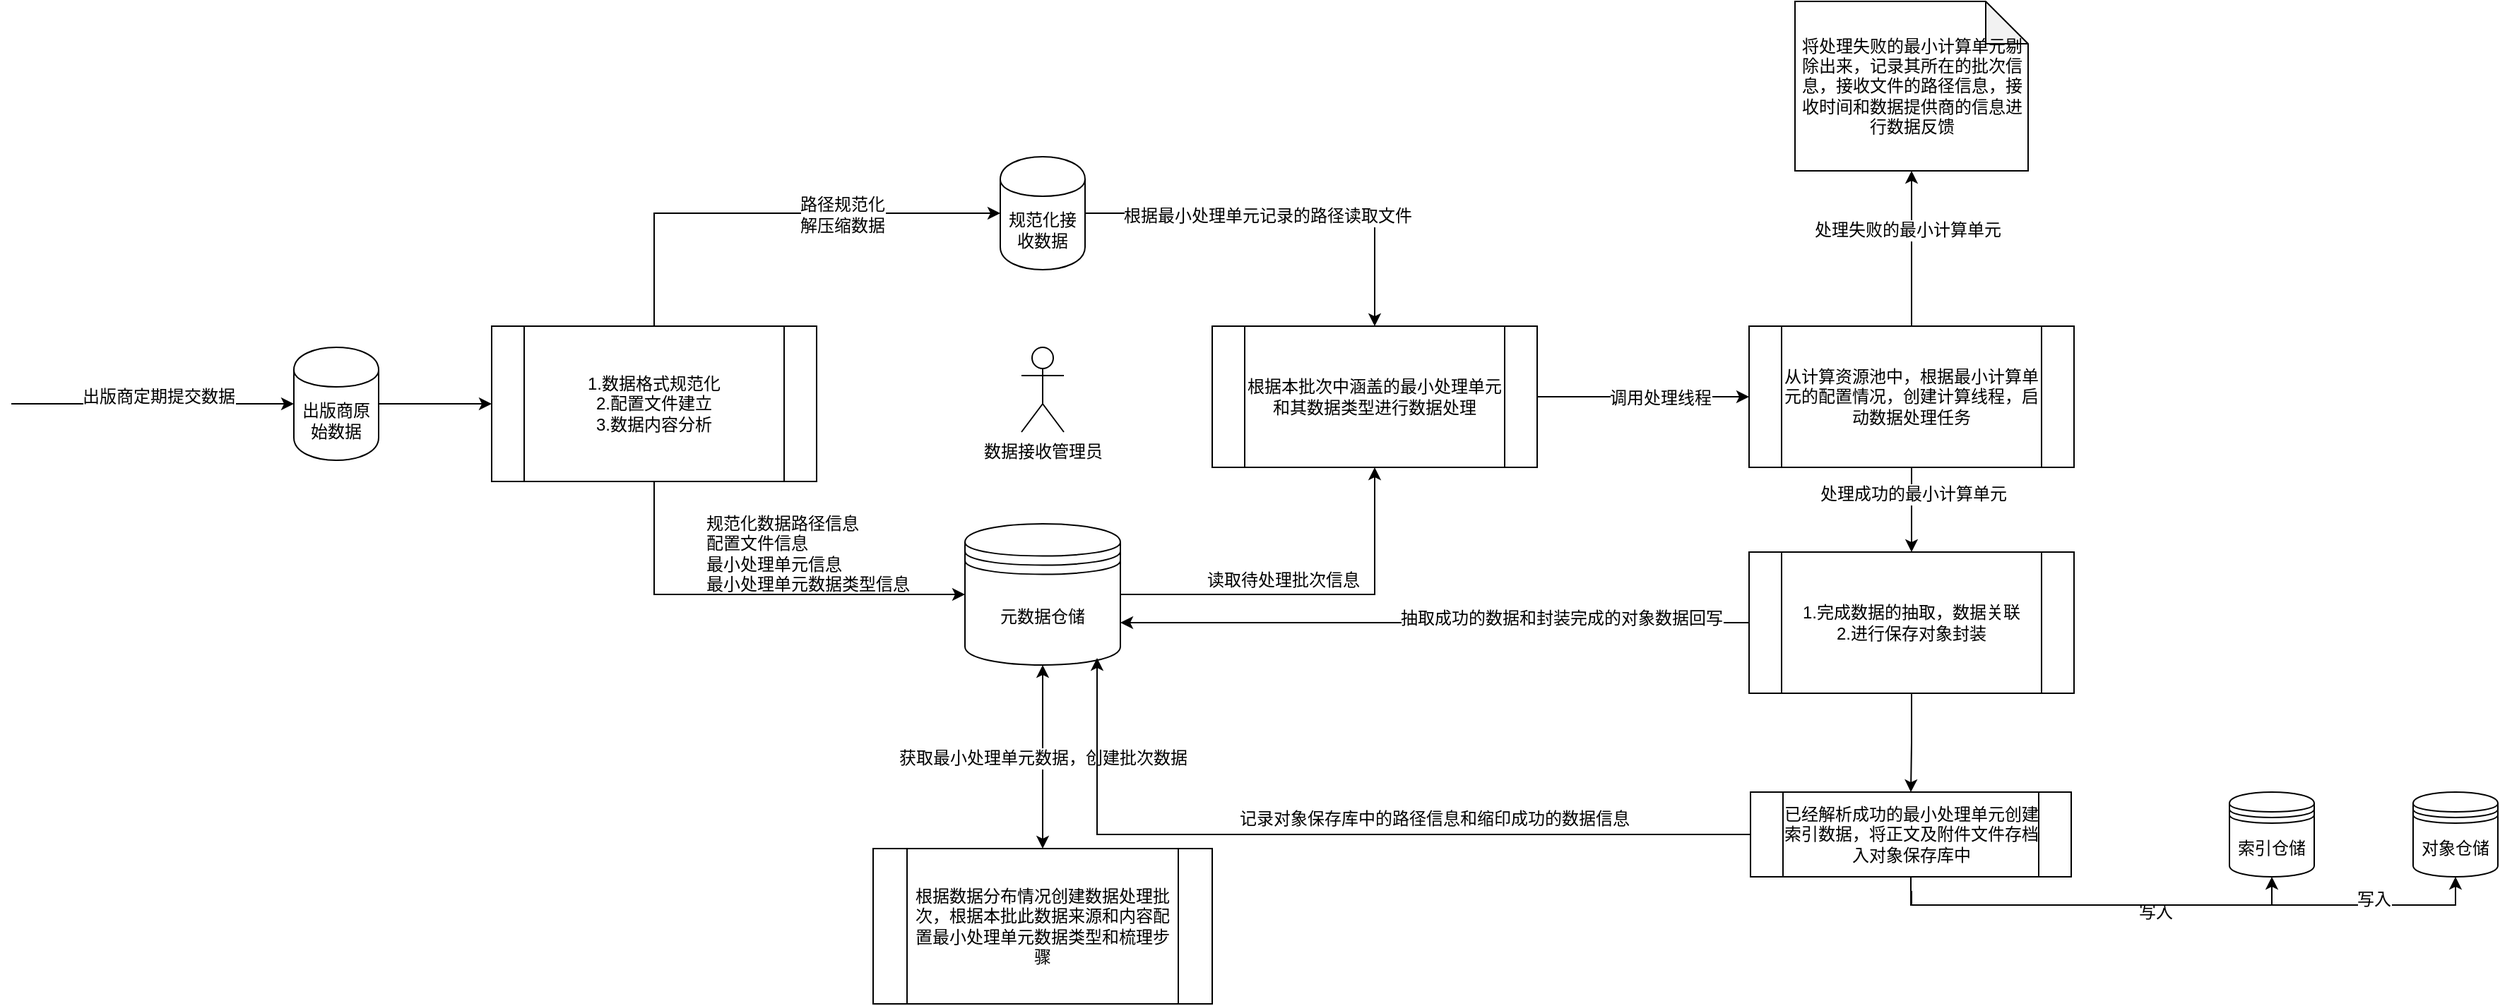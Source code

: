 <mxfile version="10.5.9" type="github"><diagram name="Page-1" id="52a04d89-c75d-2922-d76d-85b35f80e030"><mxGraphModel dx="1800" dy="1603" grid="1" gridSize="10" guides="1" tooltips="1" connect="1" arrows="1" fold="1" page="1" pageScale="1" pageWidth="1100" pageHeight="850" background="#ffffff" math="0" shadow="0"><root><mxCell id="0"/><mxCell id="1" parent="0"/><mxCell id="r3f1JgpF-b6eBr92PvhH-5" value="" style="edgeStyle=orthogonalEdgeStyle;rounded=0;orthogonalLoop=1;jettySize=auto;html=1;entryX=0;entryY=0.5;entryDx=0;entryDy=0;exitX=1;exitY=0.5;exitDx=0;exitDy=0;" edge="1" parent="1" source="r3f1JgpF-b6eBr92PvhH-7" target="r3f1JgpF-b6eBr92PvhH-3"><mxGeometry relative="1" as="geometry"><mxPoint x="220" y="165" as="sourcePoint"/><mxPoint x="320" y="165" as="targetPoint"/></mxGeometry></mxCell><mxCell id="r3f1JgpF-b6eBr92PvhH-11" value="" style="edgeStyle=orthogonalEdgeStyle;rounded=0;orthogonalLoop=1;jettySize=auto;html=1;entryX=0;entryY=0.5;entryDx=0;entryDy=0;exitX=0.5;exitY=0;exitDx=0;exitDy=0;" edge="1" parent="1" source="r3f1JgpF-b6eBr92PvhH-3" target="r3f1JgpF-b6eBr92PvhH-6"><mxGeometry relative="1" as="geometry"><mxPoint x="465" y="30" as="targetPoint"/></mxGeometry></mxCell><mxCell id="r3f1JgpF-b6eBr92PvhH-19" value="路径规范化&lt;br&gt;解压缩数据&lt;br&gt;" style="text;html=1;resizable=0;points=[];align=center;verticalAlign=middle;labelBackgroundColor=#ffffff;" vertex="1" connectable="0" parent="r3f1JgpF-b6eBr92PvhH-11"><mxGeometry x="0.311" y="-1" relative="1" as="geometry"><mxPoint as="offset"/></mxGeometry></mxCell><mxCell id="r3f1JgpF-b6eBr92PvhH-15" value="" style="edgeStyle=orthogonalEdgeStyle;rounded=0;orthogonalLoop=1;jettySize=auto;html=1;entryX=0;entryY=0.5;entryDx=0;entryDy=0;exitX=0.5;exitY=1;exitDx=0;exitDy=0;" edge="1" parent="1" source="r3f1JgpF-b6eBr92PvhH-3" target="r3f1JgpF-b6eBr92PvhH-9"><mxGeometry relative="1" as="geometry"><mxPoint x="465" y="300" as="targetPoint"/></mxGeometry></mxCell><mxCell id="r3f1JgpF-b6eBr92PvhH-3" value="1.数据格式规范化&lt;br&gt;2.配置文件建立&lt;br&gt;3.数据内容分析&lt;br&gt;" style="shape=process;whiteSpace=wrap;html=1;backgroundOutline=1;" vertex="1" parent="1"><mxGeometry x="350" y="110" width="230" height="110" as="geometry"/></mxCell><mxCell id="r3f1JgpF-b6eBr92PvhH-26" value="" style="edgeStyle=orthogonalEdgeStyle;rounded=0;orthogonalLoop=1;jettySize=auto;html=1;entryX=0.5;entryY=0;entryDx=0;entryDy=0;" edge="1" parent="1" source="r3f1JgpF-b6eBr92PvhH-6" target="r3f1JgpF-b6eBr92PvhH-24"><mxGeometry relative="1" as="geometry"><mxPoint x="850" y="30" as="targetPoint"/></mxGeometry></mxCell><mxCell id="r3f1JgpF-b6eBr92PvhH-27" value="根据最小处理单元记录的路径读取文件" style="text;html=1;resizable=0;points=[];align=center;verticalAlign=middle;labelBackgroundColor=#ffffff;" vertex="1" connectable="0" parent="r3f1JgpF-b6eBr92PvhH-26"><mxGeometry x="-0.095" y="-2" relative="1" as="geometry"><mxPoint as="offset"/></mxGeometry></mxCell><mxCell id="r3f1JgpF-b6eBr92PvhH-6" value="规范化接收数据" style="shape=cylinder;whiteSpace=wrap;html=1;boundedLbl=1;backgroundOutline=1;" vertex="1" parent="1"><mxGeometry x="710" y="-10" width="60" height="80" as="geometry"/></mxCell><mxCell id="r3f1JgpF-b6eBr92PvhH-7" value="&lt;span&gt;出版商原始数据&lt;/span&gt;" style="shape=cylinder;whiteSpace=wrap;html=1;boundedLbl=1;backgroundOutline=1;" vertex="1" parent="1"><mxGeometry x="210" y="125" width="60" height="80" as="geometry"/></mxCell><mxCell id="r3f1JgpF-b6eBr92PvhH-29" value="" style="edgeStyle=orthogonalEdgeStyle;rounded=0;orthogonalLoop=1;jettySize=auto;html=1;entryX=0.5;entryY=1;entryDx=0;entryDy=0;" edge="1" parent="1" source="r3f1JgpF-b6eBr92PvhH-9" target="r3f1JgpF-b6eBr92PvhH-24"><mxGeometry relative="1" as="geometry"><mxPoint x="875" y="270" as="targetPoint"/></mxGeometry></mxCell><mxCell id="r3f1JgpF-b6eBr92PvhH-30" value="读取待处理批次信息" style="text;html=1;resizable=0;points=[];align=center;verticalAlign=middle;labelBackgroundColor=#ffffff;" vertex="1" connectable="0" parent="r3f1JgpF-b6eBr92PvhH-29"><mxGeometry x="-0.008" y="-3" relative="1" as="geometry"><mxPoint x="-19" y="-13" as="offset"/></mxGeometry></mxCell><mxCell id="r3f1JgpF-b6eBr92PvhH-9" value="元数据仓储" style="shape=datastore;whiteSpace=wrap;html=1;" vertex="1" parent="1"><mxGeometry x="685" y="250" width="110" height="100" as="geometry"/></mxCell><mxCell id="r3f1JgpF-b6eBr92PvhH-16" value="" style="endArrow=classic;html=1;entryX=0;entryY=0.5;entryDx=0;entryDy=0;" edge="1" parent="1" target="r3f1JgpF-b6eBr92PvhH-7"><mxGeometry width="50" height="50" relative="1" as="geometry"><mxPoint x="10" y="165" as="sourcePoint"/><mxPoint x="100" y="120" as="targetPoint"/></mxGeometry></mxCell><mxCell id="r3f1JgpF-b6eBr92PvhH-17" value="出版商定期提交数据" style="text;html=1;resizable=0;points=[];align=center;verticalAlign=middle;labelBackgroundColor=#ffffff;" vertex="1" connectable="0" parent="r3f1JgpF-b6eBr92PvhH-16"><mxGeometry x="0.373" y="-4" relative="1" as="geometry"><mxPoint x="-34" y="-9" as="offset"/></mxGeometry></mxCell><mxCell id="r3f1JgpF-b6eBr92PvhH-18" value="规范化数据路径信息&lt;br&gt;配置文件信息&lt;br&gt;最小处理单元信息&lt;br&gt;最小处理单元数据类型信息&lt;br&gt;" style="text;html=1;resizable=0;points=[];autosize=1;align=left;verticalAlign=top;spacingTop=-4;" vertex="1" parent="1"><mxGeometry x="500" y="240" width="160" height="60" as="geometry"/></mxCell><mxCell id="r3f1JgpF-b6eBr92PvhH-20" value="根据数据分布情况创建数据处理批次，根据本批此数据来源和内容配置最小处理单元数据类型和梳理步骤" style="shape=process;whiteSpace=wrap;html=1;backgroundOutline=1;" vertex="1" parent="1"><mxGeometry x="620" y="480" width="240" height="110" as="geometry"/></mxCell><mxCell id="r3f1JgpF-b6eBr92PvhH-22" value="" style="endArrow=classic;startArrow=classic;html=1;exitX=0.5;exitY=1;exitDx=0;exitDy=0;entryX=0.5;entryY=0;entryDx=0;entryDy=0;" edge="1" parent="1" source="r3f1JgpF-b6eBr92PvhH-9" target="r3f1JgpF-b6eBr92PvhH-20"><mxGeometry width="50" height="50" relative="1" as="geometry"><mxPoint x="840" y="290" as="sourcePoint"/><mxPoint x="890" y="240" as="targetPoint"/></mxGeometry></mxCell><mxCell id="r3f1JgpF-b6eBr92PvhH-23" value="获取最小处理单元数据，创建批次数据" style="text;html=1;resizable=0;points=[];align=center;verticalAlign=middle;labelBackgroundColor=#ffffff;" vertex="1" connectable="0" parent="r3f1JgpF-b6eBr92PvhH-22"><mxGeometry x="0.215" y="2" relative="1" as="geometry"><mxPoint x="-2" y="-13" as="offset"/></mxGeometry></mxCell><mxCell id="r3f1JgpF-b6eBr92PvhH-33" value="" style="edgeStyle=orthogonalEdgeStyle;rounded=0;orthogonalLoop=1;jettySize=auto;html=1;" edge="1" parent="1" source="r3f1JgpF-b6eBr92PvhH-24" target="r3f1JgpF-b6eBr92PvhH-32"><mxGeometry relative="1" as="geometry"/></mxCell><mxCell id="r3f1JgpF-b6eBr92PvhH-34" value="调用处理线程" style="text;html=1;resizable=0;points=[];align=center;verticalAlign=middle;labelBackgroundColor=#ffffff;" vertex="1" connectable="0" parent="r3f1JgpF-b6eBr92PvhH-33"><mxGeometry x="0.16" y="-1" relative="1" as="geometry"><mxPoint as="offset"/></mxGeometry></mxCell><mxCell id="r3f1JgpF-b6eBr92PvhH-24" value="根据本批次中涵盖的最小处理单元和其数据类型进行数据处理" style="shape=process;whiteSpace=wrap;html=1;backgroundOutline=1;" vertex="1" parent="1"><mxGeometry x="860" y="110" width="230" height="100" as="geometry"/></mxCell><mxCell id="r3f1JgpF-b6eBr92PvhH-40" value="" style="edgeStyle=orthogonalEdgeStyle;rounded=0;orthogonalLoop=1;jettySize=auto;html=1;entryX=0.5;entryY=1;entryDx=0;entryDy=0;entryPerimeter=0;" edge="1" parent="1" source="r3f1JgpF-b6eBr92PvhH-32" target="r3f1JgpF-b6eBr92PvhH-35"><mxGeometry relative="1" as="geometry"><mxPoint x="1355" y="30" as="targetPoint"/></mxGeometry></mxCell><mxCell id="r3f1JgpF-b6eBr92PvhH-41" value="处理失败的最小计算单元" style="text;html=1;resizable=0;points=[];align=center;verticalAlign=middle;labelBackgroundColor=#ffffff;" vertex="1" connectable="0" parent="r3f1JgpF-b6eBr92PvhH-40"><mxGeometry x="0.236" y="3" relative="1" as="geometry"><mxPoint as="offset"/></mxGeometry></mxCell><mxCell id="r3f1JgpF-b6eBr92PvhH-43" value="" style="edgeStyle=orthogonalEdgeStyle;rounded=0;orthogonalLoop=1;jettySize=auto;html=1;" edge="1" parent="1" source="r3f1JgpF-b6eBr92PvhH-32" target="r3f1JgpF-b6eBr92PvhH-42"><mxGeometry relative="1" as="geometry"/></mxCell><mxCell id="r3f1JgpF-b6eBr92PvhH-44" value="处理成功的最小计算单元" style="text;html=1;resizable=0;points=[];align=center;verticalAlign=middle;labelBackgroundColor=#ffffff;" vertex="1" connectable="0" parent="r3f1JgpF-b6eBr92PvhH-43"><mxGeometry x="-0.364" y="1" relative="1" as="geometry"><mxPoint as="offset"/></mxGeometry></mxCell><mxCell id="r3f1JgpF-b6eBr92PvhH-32" value="从计算资源池中，根据最小计算单元的配置情况，创建计算线程，启动数据处理任务" style="shape=process;whiteSpace=wrap;html=1;backgroundOutline=1;" vertex="1" parent="1"><mxGeometry x="1240" y="110" width="230" height="100" as="geometry"/></mxCell><mxCell id="r3f1JgpF-b6eBr92PvhH-47" value="" style="edgeStyle=orthogonalEdgeStyle;rounded=0;orthogonalLoop=1;jettySize=auto;html=1;" edge="1" parent="1" source="r3f1JgpF-b6eBr92PvhH-42"><mxGeometry relative="1" as="geometry"><mxPoint x="795" y="320" as="targetPoint"/></mxGeometry></mxCell><mxCell id="r3f1JgpF-b6eBr92PvhH-48" value="抽取成功的数据和封装完成的对象数据回写" style="text;html=1;resizable=0;points=[];align=center;verticalAlign=middle;labelBackgroundColor=#ffffff;" vertex="1" connectable="0" parent="r3f1JgpF-b6eBr92PvhH-47"><mxGeometry x="-0.402" y="-3" relative="1" as="geometry"><mxPoint as="offset"/></mxGeometry></mxCell><mxCell id="r3f1JgpF-b6eBr92PvhH-51" value="" style="edgeStyle=orthogonalEdgeStyle;rounded=0;orthogonalLoop=1;jettySize=auto;html=1;" edge="1" parent="1" source="r3f1JgpF-b6eBr92PvhH-42" target="r3f1JgpF-b6eBr92PvhH-50"><mxGeometry relative="1" as="geometry"/></mxCell><mxCell id="r3f1JgpF-b6eBr92PvhH-42" value="1.完成数据的抽取，数据关联&lt;br&gt;2.进行保存对象封装" style="shape=process;whiteSpace=wrap;html=1;backgroundOutline=1;" vertex="1" parent="1"><mxGeometry x="1240" y="270" width="230" height="100" as="geometry"/></mxCell><mxCell id="r3f1JgpF-b6eBr92PvhH-35" value="将处理失败的最小计算单元剔除出来，记录其所在的批次信息，接收文件的路径信息，接收时间和数据提供商的信息进行数据反馈" style="shape=note;whiteSpace=wrap;html=1;backgroundOutline=1;darkOpacity=0.05;" vertex="1" parent="1"><mxGeometry x="1272.5" y="-120" width="165" height="120" as="geometry"/></mxCell><mxCell id="r3f1JgpF-b6eBr92PvhH-45" value="数据接收管理员" style="shape=umlActor;verticalLabelPosition=bottom;labelBackgroundColor=#ffffff;verticalAlign=top;html=1;outlineConnect=0;" vertex="1" parent="1"><mxGeometry x="725" y="125" width="30" height="60" as="geometry"/></mxCell><mxCell id="r3f1JgpF-b6eBr92PvhH-49" value="索引仓储" style="shape=datastore;whiteSpace=wrap;html=1;" vertex="1" parent="1"><mxGeometry x="1580" y="440" width="60" height="60" as="geometry"/></mxCell><mxCell id="r3f1JgpF-b6eBr92PvhH-53" value="" style="edgeStyle=orthogonalEdgeStyle;rounded=0;orthogonalLoop=1;jettySize=auto;html=1;entryX=0.85;entryY=0.95;entryDx=0;entryDy=0;entryPerimeter=0;" edge="1" parent="1" source="r3f1JgpF-b6eBr92PvhH-50" target="r3f1JgpF-b6eBr92PvhH-9"><mxGeometry relative="1" as="geometry"><mxPoint x="1161" y="470" as="targetPoint"/></mxGeometry></mxCell><mxCell id="r3f1JgpF-b6eBr92PvhH-54" value="记录对象保存库中的路径信息和缩印成功的数据信息" style="text;html=1;resizable=0;points=[];align=center;verticalAlign=middle;labelBackgroundColor=#ffffff;" vertex="1" connectable="0" parent="r3f1JgpF-b6eBr92PvhH-53"><mxGeometry x="-0.135" y="3" relative="1" as="geometry"><mxPoint x="30" y="-14" as="offset"/></mxGeometry></mxCell><mxCell id="r3f1JgpF-b6eBr92PvhH-57" value="" style="edgeStyle=orthogonalEdgeStyle;rounded=0;orthogonalLoop=1;jettySize=auto;html=1;entryX=0.5;entryY=1;entryDx=0;entryDy=0;exitX=0.5;exitY=1;exitDx=0;exitDy=0;" edge="1" parent="1" source="r3f1JgpF-b6eBr92PvhH-50" target="r3f1JgpF-b6eBr92PvhH-49"><mxGeometry relative="1" as="geometry"><mxPoint x="1354.5" y="580" as="targetPoint"/></mxGeometry></mxCell><mxCell id="r3f1JgpF-b6eBr92PvhH-59" value="" style="edgeStyle=orthogonalEdgeStyle;rounded=0;orthogonalLoop=1;jettySize=auto;html=1;entryX=0.5;entryY=1;entryDx=0;entryDy=0;" edge="1" parent="1" target="r3f1JgpF-b6eBr92PvhH-55"><mxGeometry relative="1" as="geometry"><mxPoint x="1355" y="510" as="sourcePoint"/><mxPoint x="1354.5" y="580" as="targetPoint"/><Array as="points"><mxPoint x="1355" y="520"/><mxPoint x="1740" y="520"/></Array></mxGeometry></mxCell><mxCell id="r3f1JgpF-b6eBr92PvhH-61" value="写入" style="text;html=1;resizable=0;points=[];align=center;verticalAlign=middle;labelBackgroundColor=#ffffff;" vertex="1" connectable="0" parent="r3f1JgpF-b6eBr92PvhH-59"><mxGeometry x="0.624" y="4" relative="1" as="geometry"><mxPoint as="offset"/></mxGeometry></mxCell><mxCell id="r3f1JgpF-b6eBr92PvhH-50" value="已经解析成功的最小处理单元创建索引数据，将正文及附件文件存档入对象保存库中&lt;br&gt;" style="shape=process;whiteSpace=wrap;html=1;backgroundOutline=1;" vertex="1" parent="1"><mxGeometry x="1241" y="440" width="227" height="60" as="geometry"/></mxCell><mxCell id="r3f1JgpF-b6eBr92PvhH-55" value="对象仓储" style="shape=datastore;whiteSpace=wrap;html=1;" vertex="1" parent="1"><mxGeometry x="1710" y="440" width="60" height="60" as="geometry"/></mxCell><mxCell id="r3f1JgpF-b6eBr92PvhH-60" value="写入" style="text;html=1;resizable=0;points=[];autosize=1;align=left;verticalAlign=top;spacingTop=-4;" vertex="1" parent="1"><mxGeometry x="1514" y="515" width="40" height="20" as="geometry"/></mxCell></root></mxGraphModel></diagram></mxfile>
